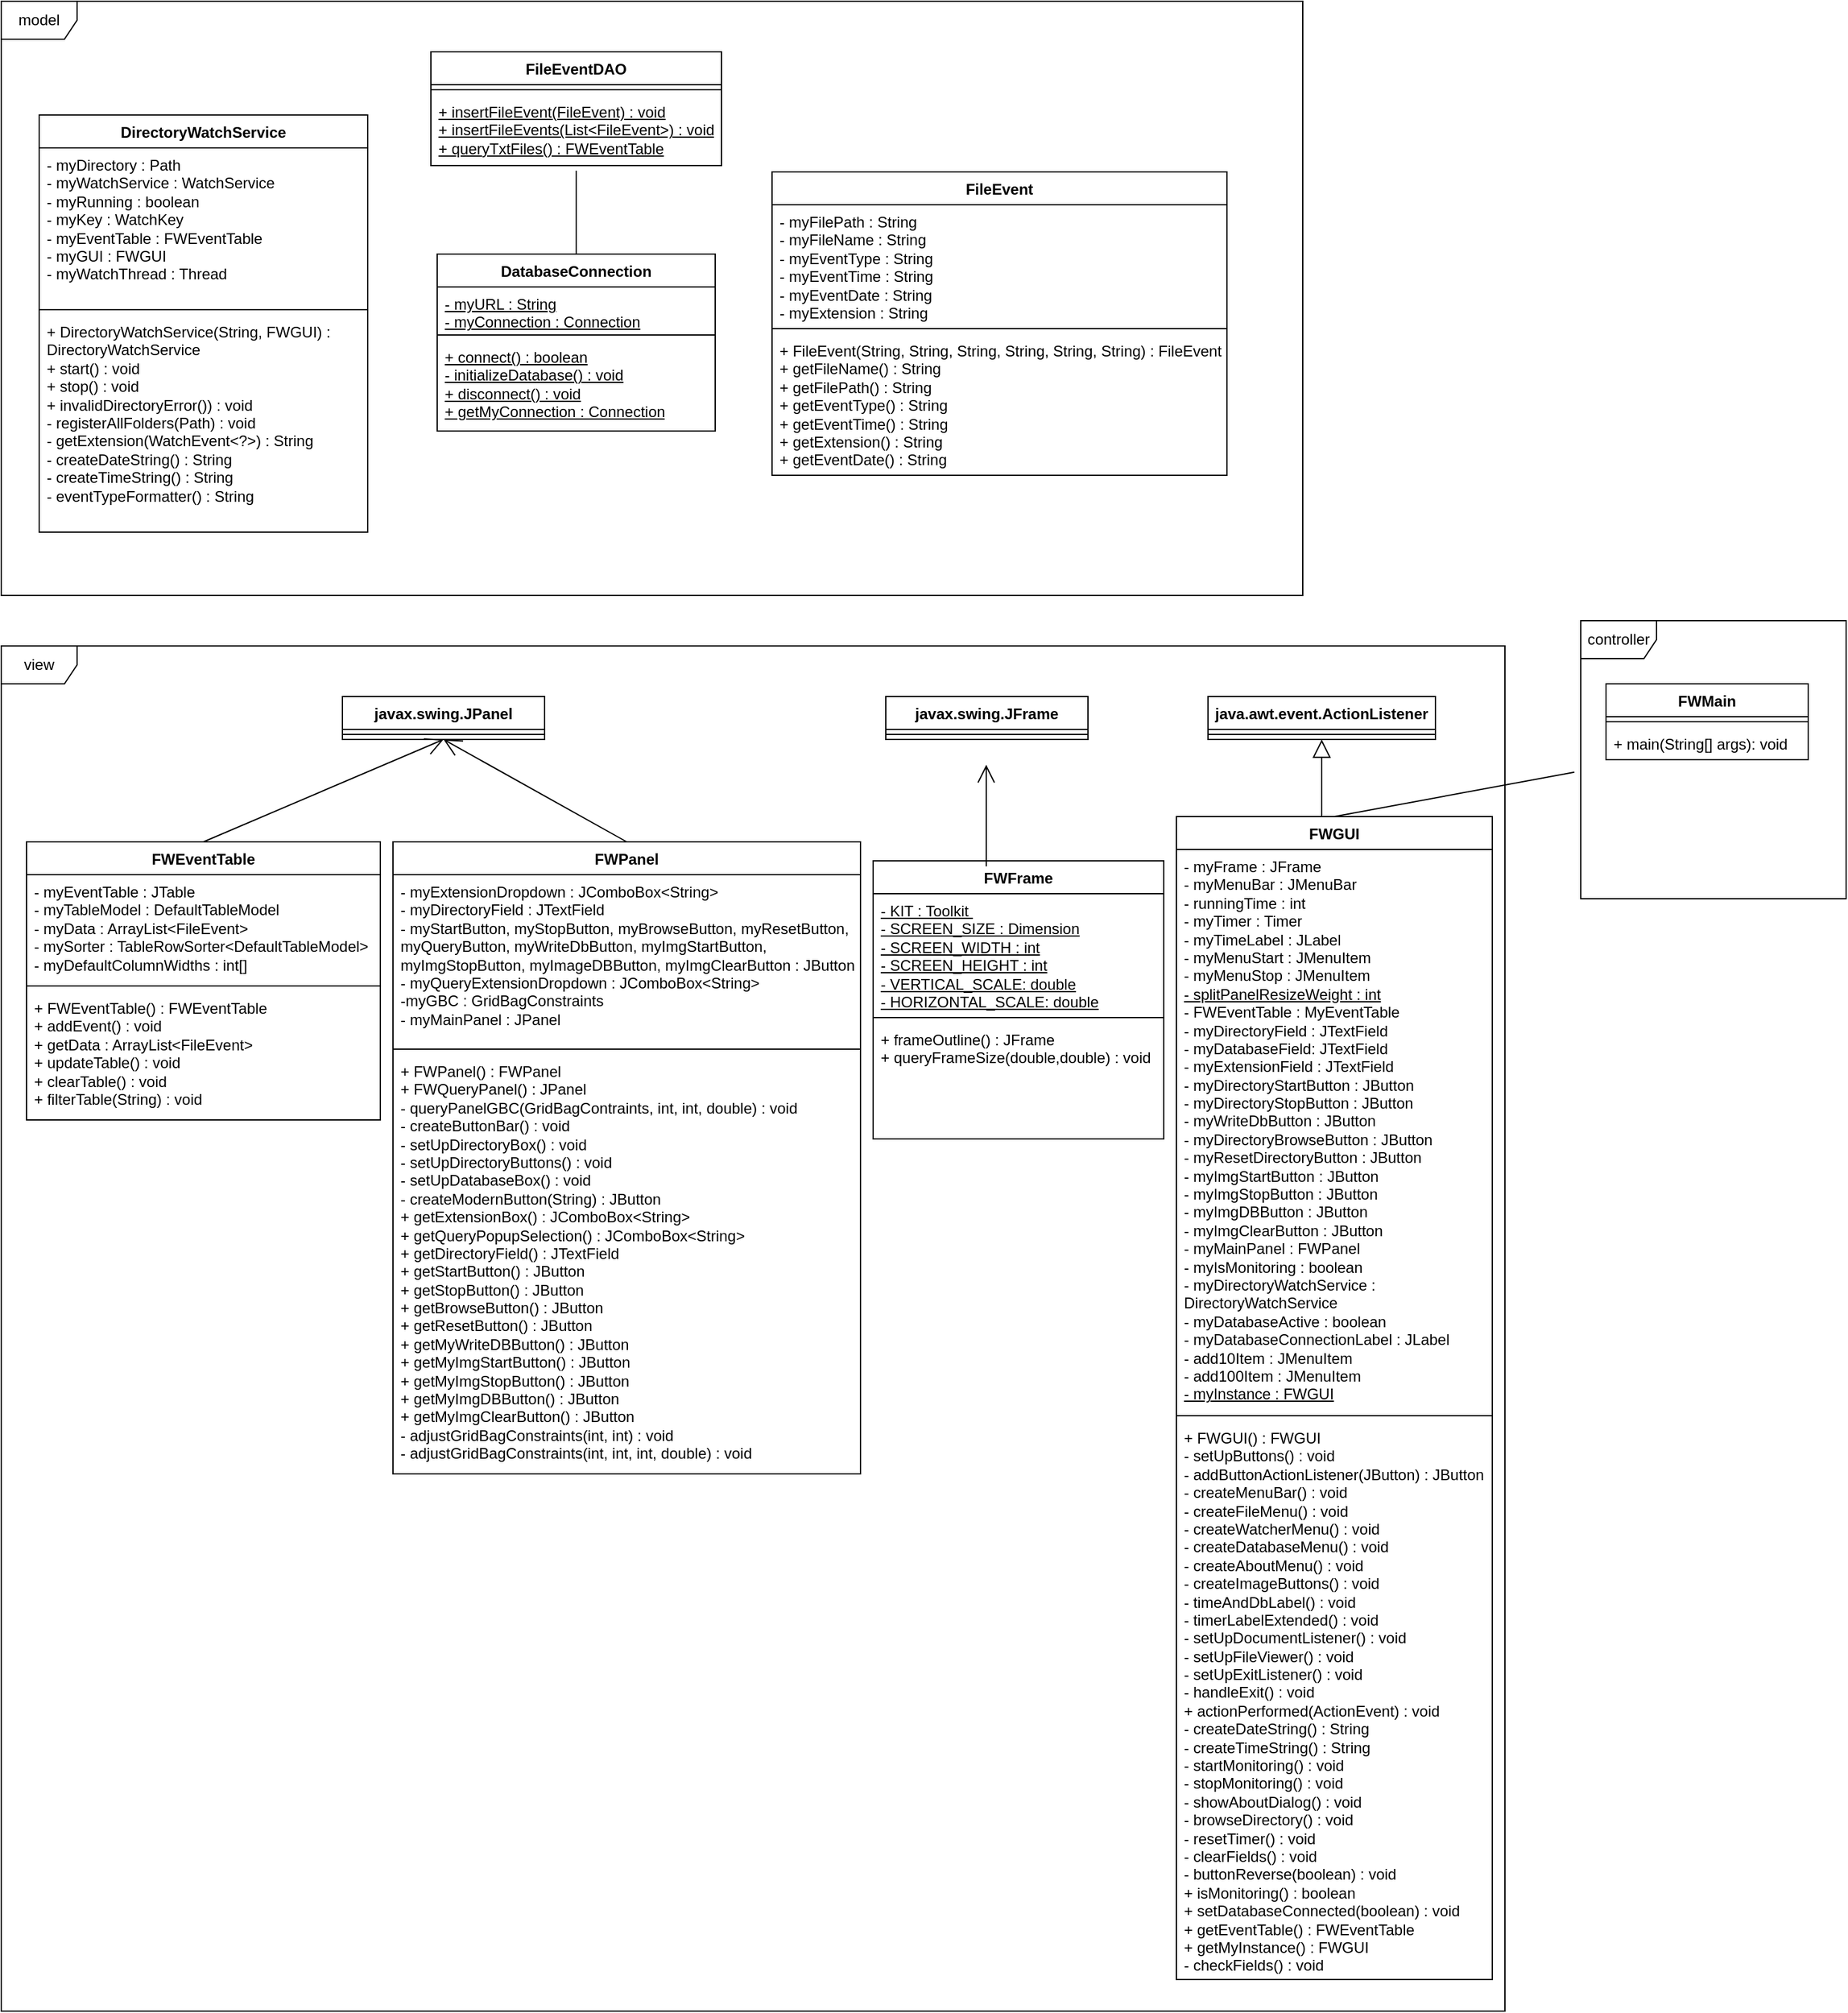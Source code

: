 <mxfile version="26.1.0">
  <diagram name="Page-1" id="7AiujLia3BrwarBfl7hj">
    <mxGraphModel dx="2760" dy="2163" grid="1" gridSize="10" guides="1" tooltips="1" connect="1" arrows="1" fold="1" page="1" pageScale="1" pageWidth="850" pageHeight="1100" math="0" shadow="0">
      <root>
        <mxCell id="0" />
        <mxCell id="1" parent="0" />
        <mxCell id="kjhKShKTyzqzqqCBpNzS-1" value="FWMain" style="swimlane;fontStyle=1;align=center;verticalAlign=top;childLayout=stackLayout;horizontal=1;startSize=26;horizontalStack=0;resizeParent=1;resizeParentMax=0;resizeLast=0;collapsible=1;marginBottom=0;whiteSpace=wrap;html=1;" parent="1" vertex="1">
          <mxGeometry x="790" y="20" width="160" height="60" as="geometry" />
        </mxCell>
        <mxCell id="kjhKShKTyzqzqqCBpNzS-3" value="" style="line;strokeWidth=1;fillColor=none;align=left;verticalAlign=middle;spacingTop=-1;spacingLeft=3;spacingRight=3;rotatable=0;labelPosition=right;points=[];portConstraint=eastwest;strokeColor=inherit;" parent="kjhKShKTyzqzqqCBpNzS-1" vertex="1">
          <mxGeometry y="26" width="160" height="8" as="geometry" />
        </mxCell>
        <mxCell id="kjhKShKTyzqzqqCBpNzS-4" value="+ main(String[] args): void" style="text;strokeColor=none;fillColor=none;align=left;verticalAlign=top;spacingLeft=4;spacingRight=4;overflow=hidden;rotatable=0;points=[[0,0.5],[1,0.5]];portConstraint=eastwest;whiteSpace=wrap;html=1;" parent="kjhKShKTyzqzqqCBpNzS-1" vertex="1">
          <mxGeometry y="34" width="160" height="26" as="geometry" />
        </mxCell>
        <mxCell id="kjhKShKTyzqzqqCBpNzS-13" value="java.awt.event.ActionListener" style="swimlane;fontStyle=1;align=center;verticalAlign=top;childLayout=stackLayout;horizontal=1;startSize=26;horizontalStack=0;resizeParent=1;resizeParentMax=0;resizeLast=0;collapsible=1;marginBottom=0;whiteSpace=wrap;html=1;" parent="1" vertex="1">
          <mxGeometry x="475" y="30" width="180" height="34" as="geometry" />
        </mxCell>
        <mxCell id="kjhKShKTyzqzqqCBpNzS-15" value="" style="line;strokeWidth=1;fillColor=none;align=left;verticalAlign=middle;spacingTop=-1;spacingLeft=3;spacingRight=3;rotatable=0;labelPosition=right;points=[];portConstraint=eastwest;strokeColor=inherit;" parent="kjhKShKTyzqzqqCBpNzS-13" vertex="1">
          <mxGeometry y="26" width="180" height="8" as="geometry" />
        </mxCell>
        <mxCell id="kjhKShKTyzqzqqCBpNzS-17" value="FWFrame" style="swimlane;fontStyle=1;align=center;verticalAlign=top;childLayout=stackLayout;horizontal=1;startSize=26;horizontalStack=0;resizeParent=1;resizeParentMax=0;resizeLast=0;collapsible=1;marginBottom=0;whiteSpace=wrap;html=1;" parent="1" vertex="1">
          <mxGeometry x="210" y="160" width="230" height="220" as="geometry" />
        </mxCell>
        <mxCell id="kjhKShKTyzqzqqCBpNzS-18" value="&lt;u&gt;- KIT : Toolkit&amp;nbsp;&lt;/u&gt;&lt;div&gt;&lt;u&gt;- SCREEN_SIZE : Dimension&lt;/u&gt;&lt;/div&gt;&lt;div&gt;&lt;u&gt;- SCREEN_WIDTH : int&lt;/u&gt;&lt;/div&gt;&lt;div&gt;&lt;u&gt;- SCREEN_HEIGHT : int&lt;/u&gt;&lt;/div&gt;&lt;div&gt;&lt;u&gt;- VERTICAL_SCALE: double&lt;/u&gt;&lt;/div&gt;&lt;div&gt;&lt;u&gt;- HORIZONTAL_SCALE: double&lt;/u&gt;&lt;/div&gt;" style="text;strokeColor=none;fillColor=none;align=left;verticalAlign=top;spacingLeft=4;spacingRight=4;overflow=hidden;rotatable=0;points=[[0,0.5],[1,0.5]];portConstraint=eastwest;whiteSpace=wrap;html=1;" parent="kjhKShKTyzqzqqCBpNzS-17" vertex="1">
          <mxGeometry y="26" width="230" height="94" as="geometry" />
        </mxCell>
        <mxCell id="kjhKShKTyzqzqqCBpNzS-19" value="" style="line;strokeWidth=1;fillColor=none;align=left;verticalAlign=middle;spacingTop=-1;spacingLeft=3;spacingRight=3;rotatable=0;labelPosition=right;points=[];portConstraint=eastwest;strokeColor=inherit;" parent="kjhKShKTyzqzqqCBpNzS-17" vertex="1">
          <mxGeometry y="120" width="230" height="8" as="geometry" />
        </mxCell>
        <mxCell id="kjhKShKTyzqzqqCBpNzS-20" value="+ frameOutline() : JFrame&lt;div&gt;+ queryFrameSize(double,double) : void&lt;/div&gt;" style="text;strokeColor=none;fillColor=none;align=left;verticalAlign=top;spacingLeft=4;spacingRight=4;overflow=hidden;rotatable=0;points=[[0,0.5],[1,0.5]];portConstraint=eastwest;whiteSpace=wrap;html=1;" parent="kjhKShKTyzqzqqCBpNzS-17" vertex="1">
          <mxGeometry y="128" width="230" height="92" as="geometry" />
        </mxCell>
        <mxCell id="kjhKShKTyzqzqqCBpNzS-25" value="FWGUI" style="swimlane;fontStyle=1;align=center;verticalAlign=top;childLayout=stackLayout;horizontal=1;startSize=26;horizontalStack=0;resizeParent=1;resizeParentMax=0;resizeLast=0;collapsible=1;marginBottom=0;whiteSpace=wrap;html=1;" parent="1" vertex="1">
          <mxGeometry x="450" y="125" width="250" height="920" as="geometry" />
        </mxCell>
        <mxCell id="kjhKShKTyzqzqqCBpNzS-26" value="- myFrame : JFrame&lt;div&gt;- myMenuBar : JMenuBar&lt;/div&gt;&lt;div&gt;- runningTime : int&lt;/div&gt;&lt;div&gt;- myTimer : Timer&lt;/div&gt;&lt;div&gt;- myTimeLabel : JLabel&lt;/div&gt;&lt;div&gt;- myMenuStart : JMenuItem&lt;/div&gt;&lt;div&gt;- myMenuStop : JMenuItem&lt;/div&gt;&lt;div&gt;&lt;u&gt;- splitPanelResizeWeight : int&lt;/u&gt;&lt;/div&gt;&lt;div&gt;- FWEventTable : MyEventTable&lt;/div&gt;&lt;div&gt;-&amp;nbsp;myDirectoryField : JTextField&lt;/div&gt;&lt;div&gt;-&amp;nbsp;myDatabaseField: JTextField&lt;/div&gt;&lt;div&gt;- myExtensionField : JTextField&lt;/div&gt;&lt;div&gt;- myDirectoryStartButton : JButton&lt;/div&gt;&lt;div&gt;-&amp;nbsp;&lt;span style=&quot;background-color: transparent; color: light-dark(rgb(0, 0, 0), rgb(255, 255, 255));&quot;&gt;myDirectoryStopButton : JButton&lt;/span&gt;&lt;/div&gt;&lt;div&gt;&lt;div&gt;- myWriteDbButton : JButton&lt;/div&gt;&lt;/div&gt;&lt;div&gt;-&amp;nbsp;myDirectoryBrowseButton : JButton&lt;/div&gt;&lt;div&gt;-&amp;nbsp;myResetDirectoryButton : JButton&lt;/div&gt;&lt;div&gt;&lt;div&gt;- myImgStartButton : JButton&lt;/div&gt;&lt;div&gt;- myImgStopButton : JButton&lt;/div&gt;&lt;div&gt;- myImgDBButton : JButton&lt;/div&gt;&lt;div&gt;- myImgClearButton : JButton&lt;/div&gt;&lt;div&gt;- myMainPanel : FWPanel&lt;/div&gt;&lt;div&gt;- myIsMonitoring : boolean&lt;/div&gt;&lt;div&gt;- myDirectoryWatchService : DirectoryWatchService&lt;/div&gt;&lt;div&gt;- myDatabaseActive : boolean&lt;/div&gt;&lt;div&gt;- myDatabaseConnectionLabel : JLabel&lt;/div&gt;&lt;div&gt;- add10Item : JMenuItem&lt;/div&gt;&lt;div&gt;- add100Item : JMenuItem&lt;/div&gt;&lt;div&gt;&lt;u&gt;- myInstance : FWGUI&lt;/u&gt;&lt;/div&gt;&lt;/div&gt;&lt;div&gt;&lt;br&gt;&lt;/div&gt;&lt;div&gt;&lt;span style=&quot;background-color: transparent; color: light-dark(rgb(0, 0, 0), rgb(255, 255, 255));&quot;&gt;&lt;br&gt;&lt;/span&gt;&lt;/div&gt;" style="text;strokeColor=none;fillColor=none;align=left;verticalAlign=top;spacingLeft=4;spacingRight=4;overflow=hidden;rotatable=0;points=[[0,0.5],[1,0.5]];portConstraint=eastwest;whiteSpace=wrap;html=1;" parent="kjhKShKTyzqzqqCBpNzS-25" vertex="1">
          <mxGeometry y="26" width="250" height="444" as="geometry" />
        </mxCell>
        <mxCell id="kjhKShKTyzqzqqCBpNzS-27" value="" style="line;strokeWidth=1;fillColor=none;align=left;verticalAlign=middle;spacingTop=-1;spacingLeft=3;spacingRight=3;rotatable=0;labelPosition=right;points=[];portConstraint=eastwest;strokeColor=inherit;" parent="kjhKShKTyzqzqqCBpNzS-25" vertex="1">
          <mxGeometry y="470" width="250" height="8" as="geometry" />
        </mxCell>
        <mxCell id="kjhKShKTyzqzqqCBpNzS-28" value="+ FWGUI() : FWGUI&lt;div&gt;- setUpButtons() : void&lt;/div&gt;&lt;div&gt;- addButtonActionListener(JButton) : JButton&lt;div&gt;- createMenuBar() : void&lt;/div&gt;&lt;div&gt;- createFileMenu() : void&lt;/div&gt;&lt;div&gt;&lt;span style=&quot;background-color: transparent; color: light-dark(rgb(0, 0, 0), rgb(255, 255, 255));&quot;&gt;- createWatcherMenu() : void&lt;/span&gt;&lt;/div&gt;&lt;div&gt;&lt;div&gt;- createDatabaseMenu() : void&lt;/div&gt;&lt;/div&gt;&lt;div&gt;&lt;div&gt;- createAboutMenu() : void&lt;/div&gt;&lt;/div&gt;&lt;div&gt;&lt;div&gt;- createImageButtons() : void&lt;/div&gt;&lt;/div&gt;&lt;div&gt;&lt;div&gt;- timeAndDbLabel() : void&lt;/div&gt;&lt;/div&gt;&lt;div&gt;&lt;span style=&quot;background-color: transparent; color: light-dark(rgb(0, 0, 0), rgb(255, 255, 255));&quot;&gt;- timerLabelExtended() : void&lt;/span&gt;&lt;/div&gt;&lt;div&gt;&lt;div&gt;- setUpDocumentListener() : void&lt;/div&gt;&lt;/div&gt;&lt;div&gt;- setUpFileViewer() : void&lt;/div&gt;&lt;div&gt;&lt;div&gt;- setUpExitListener() : void&lt;/div&gt;&lt;/div&gt;&lt;div&gt;- handleExit() : void&lt;/div&gt;&lt;div&gt;+ actionPerformed(ActionEvent) : void&lt;/div&gt;&lt;div&gt;- createDateString() : String&lt;/div&gt;&lt;div&gt;- createTimeString() : String&lt;/div&gt;&lt;div&gt;- startMonitoring() : void&lt;/div&gt;&lt;div&gt;- stopMonitoring() : void&lt;/div&gt;&lt;div&gt;- showAboutDialog() : void&lt;/div&gt;&lt;div&gt;- browseDirectory() : void&lt;/div&gt;&lt;div&gt;- resetTimer() : void&lt;/div&gt;&lt;div&gt;- clearFields() : void&lt;/div&gt;&lt;div&gt;- buttonReverse(boolean) : void&lt;/div&gt;&lt;div&gt;+ isMonitoring() : boolean&lt;/div&gt;&lt;div&gt;+ setDatabaseConnected(boolean) : void&lt;/div&gt;&lt;div&gt;+ getEventTable() : FWEventTable&lt;/div&gt;&lt;div&gt;+ getMyInstance() : FWGUI&lt;/div&gt;&lt;div&gt;- checkFields() : void&lt;/div&gt;&lt;div&gt;&lt;br&gt;&lt;/div&gt;&lt;/div&gt;" style="text;strokeColor=none;fillColor=none;align=left;verticalAlign=top;spacingLeft=4;spacingRight=4;overflow=hidden;rotatable=0;points=[[0,0.5],[1,0.5]];portConstraint=eastwest;whiteSpace=wrap;html=1;" parent="kjhKShKTyzqzqqCBpNzS-25" vertex="1">
          <mxGeometry y="478" width="250" height="442" as="geometry" />
        </mxCell>
        <mxCell id="kjhKShKTyzqzqqCBpNzS-29" value="javax.swing.JFrame" style="swimlane;fontStyle=1;align=center;verticalAlign=top;childLayout=stackLayout;horizontal=1;startSize=26;horizontalStack=0;resizeParent=1;resizeParentMax=0;resizeLast=0;collapsible=1;marginBottom=0;whiteSpace=wrap;html=1;" parent="1" vertex="1">
          <mxGeometry x="220" y="30" width="160" height="34" as="geometry" />
        </mxCell>
        <mxCell id="kjhKShKTyzqzqqCBpNzS-31" value="" style="line;strokeWidth=1;fillColor=none;align=left;verticalAlign=middle;spacingTop=-1;spacingLeft=3;spacingRight=3;rotatable=0;labelPosition=right;points=[];portConstraint=eastwest;strokeColor=inherit;" parent="kjhKShKTyzqzqqCBpNzS-29" vertex="1">
          <mxGeometry y="26" width="160" height="8" as="geometry" />
        </mxCell>
        <mxCell id="kjhKShKTyzqzqqCBpNzS-34" value="" style="endArrow=open;endFill=1;endSize=12;html=1;rounded=0;exitX=0.5;exitY=0;exitDx=0;exitDy=0;entryX=0.5;entryY=1.064;entryDx=0;entryDy=0;entryPerimeter=0;" parent="1" edge="1">
          <mxGeometry width="160" relative="1" as="geometry">
            <mxPoint x="299.5" y="164.34" as="sourcePoint" />
            <mxPoint x="299.5" y="84.004" as="targetPoint" />
          </mxGeometry>
        </mxCell>
        <mxCell id="kjhKShKTyzqzqqCBpNzS-40" value="" style="endArrow=open;endFill=1;endSize=12;html=1;rounded=0;exitX=0.5;exitY=0;exitDx=0;exitDy=0;entryX=0.5;entryY=1;entryDx=0;entryDy=0;" parent="1" source="kjhKShKTyzqzqqCBpNzS-70" target="kjhKShKTyzqzqqCBpNzS-67" edge="1">
          <mxGeometry width="160" relative="1" as="geometry">
            <mxPoint x="100" y="166" as="sourcePoint" />
            <mxPoint x="100" y="80.0" as="targetPoint" />
          </mxGeometry>
        </mxCell>
        <mxCell id="kjhKShKTyzqzqqCBpNzS-41" value="FileEvent" style="swimlane;fontStyle=1;align=center;verticalAlign=top;childLayout=stackLayout;horizontal=1;startSize=26;horizontalStack=0;resizeParent=1;resizeParentMax=0;resizeLast=0;collapsible=1;marginBottom=0;whiteSpace=wrap;html=1;" parent="1" vertex="1">
          <mxGeometry x="130" y="-385" width="360" height="240" as="geometry" />
        </mxCell>
        <mxCell id="kjhKShKTyzqzqqCBpNzS-42" value="- myFilePath : String&lt;div&gt;- myFileName : String&lt;br&gt;&lt;div&gt;- myEventType : String&lt;/div&gt;&lt;div&gt;- myEventTime : String&lt;/div&gt;&lt;div&gt;- myEventDate : String&lt;/div&gt;&lt;div&gt;- myExtension : String&lt;/div&gt;&lt;/div&gt;" style="text;strokeColor=none;fillColor=none;align=left;verticalAlign=top;spacingLeft=4;spacingRight=4;overflow=hidden;rotatable=0;points=[[0,0.5],[1,0.5]];portConstraint=eastwest;whiteSpace=wrap;html=1;" parent="kjhKShKTyzqzqqCBpNzS-41" vertex="1">
          <mxGeometry y="26" width="360" height="94" as="geometry" />
        </mxCell>
        <mxCell id="kjhKShKTyzqzqqCBpNzS-43" value="" style="line;strokeWidth=1;fillColor=none;align=left;verticalAlign=middle;spacingTop=-1;spacingLeft=3;spacingRight=3;rotatable=0;labelPosition=right;points=[];portConstraint=eastwest;strokeColor=inherit;" parent="kjhKShKTyzqzqqCBpNzS-41" vertex="1">
          <mxGeometry y="120" width="360" height="8" as="geometry" />
        </mxCell>
        <mxCell id="kjhKShKTyzqzqqCBpNzS-44" value="+ FileEvent(String, String, String, String, String, String) : FileEvent&lt;div&gt;+ getFileName() : String&lt;/div&gt;&lt;div&gt;+ getFilePath() : String&lt;/div&gt;&lt;div&gt;+ getEventType() : String&lt;/div&gt;&lt;div&gt;+ getEventTime() : String&lt;/div&gt;&lt;div&gt;+ getExtension() : String&lt;/div&gt;&lt;div&gt;+ getEventDate() : String&lt;/div&gt;" style="text;strokeColor=none;fillColor=none;align=left;verticalAlign=top;spacingLeft=4;spacingRight=4;overflow=hidden;rotatable=0;points=[[0,0.5],[1,0.5]];portConstraint=eastwest;whiteSpace=wrap;html=1;" parent="kjhKShKTyzqzqqCBpNzS-41" vertex="1">
          <mxGeometry y="128" width="360" height="112" as="geometry" />
        </mxCell>
        <mxCell id="kjhKShKTyzqzqqCBpNzS-58" value="view" style="shape=umlFrame;whiteSpace=wrap;html=1;pointerEvents=0;" parent="1" vertex="1">
          <mxGeometry x="-480" y="-10" width="1190" height="1080" as="geometry" />
        </mxCell>
        <mxCell id="kjhKShKTyzqzqqCBpNzS-59" value="controller" style="shape=umlFrame;whiteSpace=wrap;html=1;pointerEvents=0;" parent="1" vertex="1">
          <mxGeometry x="770" y="-30" width="210" height="220" as="geometry" />
        </mxCell>
        <mxCell id="kjhKShKTyzqzqqCBpNzS-61" value="model" style="shape=umlFrame;whiteSpace=wrap;html=1;pointerEvents=0;" parent="1" vertex="1">
          <mxGeometry x="-480" y="-520" width="1030" height="470" as="geometry" />
        </mxCell>
        <mxCell id="kjhKShKTyzqzqqCBpNzS-62" value="FWEventTable" style="swimlane;fontStyle=1;align=center;verticalAlign=top;childLayout=stackLayout;horizontal=1;startSize=26;horizontalStack=0;resizeParent=1;resizeParentMax=0;resizeLast=0;collapsible=1;marginBottom=0;whiteSpace=wrap;html=1;" parent="1" vertex="1">
          <mxGeometry x="-460" y="145" width="280" height="220" as="geometry" />
        </mxCell>
        <mxCell id="kjhKShKTyzqzqqCBpNzS-63" value="- myEventTable : JTable&lt;div&gt;- myTableModel : DefaultTableModel&lt;/div&gt;&lt;div&gt;- myData : ArrayList&amp;lt;FileEvent&amp;gt;&amp;nbsp;&lt;/div&gt;&lt;div&gt;- mySorter : TableRowSorter&amp;lt;DefaultTableModel&amp;gt;&lt;/div&gt;&lt;div&gt;- myDefaultColumnWidths : int[]&lt;/div&gt;" style="text;strokeColor=none;fillColor=none;align=left;verticalAlign=top;spacingLeft=4;spacingRight=4;overflow=hidden;rotatable=0;points=[[0,0.5],[1,0.5]];portConstraint=eastwest;whiteSpace=wrap;html=1;" parent="kjhKShKTyzqzqqCBpNzS-62" vertex="1">
          <mxGeometry y="26" width="280" height="84" as="geometry" />
        </mxCell>
        <mxCell id="kjhKShKTyzqzqqCBpNzS-64" value="" style="line;strokeWidth=1;fillColor=none;align=left;verticalAlign=middle;spacingTop=-1;spacingLeft=3;spacingRight=3;rotatable=0;labelPosition=right;points=[];portConstraint=eastwest;strokeColor=inherit;" parent="kjhKShKTyzqzqqCBpNzS-62" vertex="1">
          <mxGeometry y="110" width="280" height="8" as="geometry" />
        </mxCell>
        <mxCell id="kjhKShKTyzqzqqCBpNzS-65" value="+ FWEventTable() : FWEventTable&lt;div&gt;+ addEvent() : void&lt;/div&gt;&lt;div&gt;+ getData : ArrayList&amp;lt;FileEvent&amp;gt;&lt;/div&gt;&lt;div&gt;+ updateTable() : void&lt;/div&gt;&lt;div&gt;+ clearTable() : void&lt;/div&gt;&lt;div&gt;+ filterTable(String) : void&lt;/div&gt;" style="text;strokeColor=none;fillColor=none;align=left;verticalAlign=top;spacingLeft=4;spacingRight=4;overflow=hidden;rotatable=0;points=[[0,0.5],[1,0.5]];portConstraint=eastwest;whiteSpace=wrap;html=1;" parent="kjhKShKTyzqzqqCBpNzS-62" vertex="1">
          <mxGeometry y="118" width="280" height="102" as="geometry" />
        </mxCell>
        <mxCell id="kjhKShKTyzqzqqCBpNzS-67" value="javax.swing.JPanel" style="swimlane;fontStyle=1;align=center;verticalAlign=top;childLayout=stackLayout;horizontal=1;startSize=26;horizontalStack=0;resizeParent=1;resizeParentMax=0;resizeLast=0;collapsible=1;marginBottom=0;whiteSpace=wrap;html=1;" parent="1" vertex="1">
          <mxGeometry x="-210" y="30" width="160" height="34" as="geometry" />
        </mxCell>
        <mxCell id="kjhKShKTyzqzqqCBpNzS-68" value="" style="line;strokeWidth=1;fillColor=none;align=left;verticalAlign=middle;spacingTop=-1;spacingLeft=3;spacingRight=3;rotatable=0;labelPosition=right;points=[];portConstraint=eastwest;strokeColor=inherit;" parent="kjhKShKTyzqzqqCBpNzS-67" vertex="1">
          <mxGeometry y="26" width="160" height="8" as="geometry" />
        </mxCell>
        <mxCell id="kjhKShKTyzqzqqCBpNzS-69" value="" style="endArrow=open;endFill=1;endSize=12;html=1;rounded=0;exitX=0.5;exitY=0;exitDx=0;exitDy=0;entryX=0.5;entryY=1;entryDx=0;entryDy=0;" parent="1" source="kjhKShKTyzqzqqCBpNzS-62" target="kjhKShKTyzqzqqCBpNzS-67" edge="1">
          <mxGeometry width="160" relative="1" as="geometry">
            <mxPoint x="-110.34" y="152.34" as="sourcePoint" />
            <mxPoint x="-110.34" y="72.004" as="targetPoint" />
          </mxGeometry>
        </mxCell>
        <mxCell id="kjhKShKTyzqzqqCBpNzS-70" value="FWPanel" style="swimlane;fontStyle=1;align=center;verticalAlign=top;childLayout=stackLayout;horizontal=1;startSize=26;horizontalStack=0;resizeParent=1;resizeParentMax=0;resizeLast=0;collapsible=1;marginBottom=0;whiteSpace=wrap;html=1;" parent="1" vertex="1">
          <mxGeometry x="-170" y="145" width="370" height="500" as="geometry" />
        </mxCell>
        <mxCell id="kjhKShKTyzqzqqCBpNzS-71" value="- myExtensionDropdown : JComboBox&amp;lt;String&amp;gt;&lt;div&gt;-&amp;nbsp;&lt;span style=&quot;background-color: transparent; color: light-dark(rgb(0, 0, 0), rgb(255, 255, 255));&quot;&gt;myDirectoryField :&amp;nbsp;&lt;/span&gt;&lt;span style=&quot;background-color: transparent; color: light-dark(rgb(0, 0, 0), rgb(255, 255, 255));&quot;&gt;JTextField&lt;/span&gt;&lt;/div&gt;&lt;div&gt;- myStartButton, myStopButton, myBrowseButton, myResetButton, myQueryButton, myWriteDbButton, myImgStartButton, myImgStopButton, myImageDBButton, myImgClearButton : JButton&lt;/div&gt;&lt;div&gt;-&amp;nbsp;&lt;span style=&quot;background-color: transparent; color: light-dark(rgb(0, 0, 0), rgb(255, 255, 255));&quot;&gt;myQueryExtensionDropdown :&amp;nbsp;&lt;/span&gt;&lt;span style=&quot;background-color: transparent; color: light-dark(rgb(0, 0, 0), rgb(255, 255, 255));&quot;&gt;JComboBox&amp;lt;String&amp;gt;&lt;/span&gt;&lt;/div&gt;&lt;div&gt;-myGBC : GridBagConstraints&lt;/div&gt;&lt;div&gt;- myMainPanel : JPanel&lt;/div&gt;&lt;div&gt;&lt;br&gt;&lt;/div&gt;" style="text;strokeColor=none;fillColor=none;align=left;verticalAlign=top;spacingLeft=4;spacingRight=4;overflow=hidden;rotatable=0;points=[[0,0.5],[1,0.5]];portConstraint=eastwest;whiteSpace=wrap;html=1;" parent="kjhKShKTyzqzqqCBpNzS-70" vertex="1">
          <mxGeometry y="26" width="370" height="134" as="geometry" />
        </mxCell>
        <mxCell id="kjhKShKTyzqzqqCBpNzS-72" value="" style="line;strokeWidth=1;fillColor=none;align=left;verticalAlign=middle;spacingTop=-1;spacingLeft=3;spacingRight=3;rotatable=0;labelPosition=right;points=[];portConstraint=eastwest;strokeColor=inherit;" parent="kjhKShKTyzqzqqCBpNzS-70" vertex="1">
          <mxGeometry y="160" width="370" height="8" as="geometry" />
        </mxCell>
        <mxCell id="kjhKShKTyzqzqqCBpNzS-73" value="+ FWPanel() : FWPanel&lt;div&gt;+ FWQueryPanel() : JPanel&lt;/div&gt;&lt;div&gt;- queryPanelGBC(GridBagContraints, int, int, double) : void&lt;/div&gt;&lt;div&gt;- createButtonBar() : void&lt;/div&gt;&lt;div&gt;- setUpDirectoryBox() : void&lt;/div&gt;&lt;div&gt;- setUpDirectoryButtons() : void&lt;/div&gt;&lt;div&gt;- setUpDatabaseBox() : void&lt;/div&gt;&lt;div&gt;&lt;div&gt;- createModernButton(String) : JButton&lt;/div&gt;&lt;/div&gt;&lt;div&gt;+ getExtensionBox() : JComboBox&amp;lt;String&amp;gt;&lt;/div&gt;&lt;div&gt;+ getQueryPopupSelection() : JComboBox&amp;lt;String&amp;gt;&lt;/div&gt;&lt;div&gt;+ getDirectoryField() : JTextField&lt;/div&gt;&lt;div&gt;+ getStartButton() : JButton&lt;/div&gt;&lt;div&gt;+ getStopButton() : JButton&lt;/div&gt;&lt;div&gt;+ getBrowseButton() : JButton&lt;/div&gt;&lt;div&gt;+ getResetButton() : JButton&lt;/div&gt;&lt;div&gt;+ getMyWriteDBButton() : JButton&lt;/div&gt;&lt;div&gt;+ getMyImgStartButton() : JButton&lt;/div&gt;&lt;div&gt;+ getMyImgStopButton() : JButton&lt;/div&gt;&lt;div&gt;+ getMyImgDBButton() : JButton&lt;/div&gt;&lt;div&gt;+ getMyImgClearButton() : JButton&lt;/div&gt;&lt;div&gt;- adjustGridBagConstraints(int, int) : void&lt;/div&gt;&lt;div&gt;- adjustGridBagConstraints(int, int, int, double) : void&lt;/div&gt;" style="text;strokeColor=none;fillColor=none;align=left;verticalAlign=top;spacingLeft=4;spacingRight=4;overflow=hidden;rotatable=0;points=[[0,0.5],[1,0.5]];portConstraint=eastwest;whiteSpace=wrap;html=1;" parent="kjhKShKTyzqzqqCBpNzS-70" vertex="1">
          <mxGeometry y="168" width="370" height="332" as="geometry" />
        </mxCell>
        <mxCell id="kjhKShKTyzqzqqCBpNzS-79" value="FileEventDAO" style="swimlane;fontStyle=1;align=center;verticalAlign=top;childLayout=stackLayout;horizontal=1;startSize=26;horizontalStack=0;resizeParent=1;resizeParentMax=0;resizeLast=0;collapsible=1;marginBottom=0;whiteSpace=wrap;html=1;" parent="1" vertex="1">
          <mxGeometry x="-140" y="-480" width="230" height="90" as="geometry" />
        </mxCell>
        <mxCell id="kjhKShKTyzqzqqCBpNzS-81" value="" style="line;strokeWidth=1;fillColor=none;align=left;verticalAlign=middle;spacingTop=-1;spacingLeft=3;spacingRight=3;rotatable=0;labelPosition=right;points=[];portConstraint=eastwest;strokeColor=inherit;" parent="kjhKShKTyzqzqqCBpNzS-79" vertex="1">
          <mxGeometry y="26" width="230" height="8" as="geometry" />
        </mxCell>
        <mxCell id="kjhKShKTyzqzqqCBpNzS-82" value="&lt;u&gt;+ insertFileEvent(FileEvent) : void&lt;/u&gt;&lt;div&gt;&lt;u&gt;+ insertFileEvents(List&amp;lt;FileEvent&amp;gt;) : void&lt;/u&gt;&lt;/div&gt;&lt;div&gt;&lt;u&gt;+ queryTxtFiles() : FWEventTable&lt;/u&gt;&lt;/div&gt;" style="text;strokeColor=none;fillColor=none;align=left;verticalAlign=top;spacingLeft=4;spacingRight=4;overflow=hidden;rotatable=0;points=[[0,0.5],[1,0.5]];portConstraint=eastwest;whiteSpace=wrap;html=1;" parent="kjhKShKTyzqzqqCBpNzS-79" vertex="1">
          <mxGeometry y="34" width="230" height="56" as="geometry" />
        </mxCell>
        <mxCell id="kjhKShKTyzqzqqCBpNzS-83" value="DirectoryWatchService" style="swimlane;fontStyle=1;align=center;verticalAlign=top;childLayout=stackLayout;horizontal=1;startSize=26;horizontalStack=0;resizeParent=1;resizeParentMax=0;resizeLast=0;collapsible=1;marginBottom=0;whiteSpace=wrap;html=1;" parent="1" vertex="1">
          <mxGeometry x="-450" y="-430" width="260" height="330" as="geometry" />
        </mxCell>
        <mxCell id="kjhKShKTyzqzqqCBpNzS-84" value="- myDirectory : Path&lt;div&gt;- myWatchService : WatchService&lt;/div&gt;&lt;div&gt;- myRunning : boolean&lt;/div&gt;&lt;div&gt;- myKey : WatchKey&lt;/div&gt;&lt;div&gt;- myEventTable : FWEventTable&lt;/div&gt;&lt;div&gt;- myGUI : FWGUI&lt;/div&gt;&lt;div&gt;- myWatchThread : Thread&lt;/div&gt;" style="text;strokeColor=none;fillColor=none;align=left;verticalAlign=top;spacingLeft=4;spacingRight=4;overflow=hidden;rotatable=0;points=[[0,0.5],[1,0.5]];portConstraint=eastwest;whiteSpace=wrap;html=1;" parent="kjhKShKTyzqzqqCBpNzS-83" vertex="1">
          <mxGeometry y="26" width="260" height="124" as="geometry" />
        </mxCell>
        <mxCell id="kjhKShKTyzqzqqCBpNzS-85" value="" style="line;strokeWidth=1;fillColor=none;align=left;verticalAlign=middle;spacingTop=-1;spacingLeft=3;spacingRight=3;rotatable=0;labelPosition=right;points=[];portConstraint=eastwest;strokeColor=inherit;" parent="kjhKShKTyzqzqqCBpNzS-83" vertex="1">
          <mxGeometry y="150" width="260" height="8" as="geometry" />
        </mxCell>
        <mxCell id="kjhKShKTyzqzqqCBpNzS-86" value="+ DirectoryWatchService(String, FWGUI) : DirectoryWatchService&lt;div&gt;+ start() : void&lt;/div&gt;&lt;div&gt;+ stop() : void&lt;/div&gt;&lt;div&gt;+ invalidDirectoryError()) : void&lt;/div&gt;&lt;div&gt;- registerAllFolders(Path) : void&lt;/div&gt;&lt;div&gt;- getExtension(WatchEvent&amp;lt;?&amp;gt;) : String&lt;/div&gt;&lt;div&gt;- createDateString() : String&lt;/div&gt;&lt;div&gt;- createTimeString() : String&lt;/div&gt;&lt;div&gt;- eventTypeFormatter() : String&lt;/div&gt;&lt;div&gt;&lt;br&gt;&lt;/div&gt;" style="text;strokeColor=none;fillColor=none;align=left;verticalAlign=top;spacingLeft=4;spacingRight=4;overflow=hidden;rotatable=0;points=[[0,0.5],[1,0.5]];portConstraint=eastwest;whiteSpace=wrap;html=1;" parent="kjhKShKTyzqzqqCBpNzS-83" vertex="1">
          <mxGeometry y="158" width="260" height="172" as="geometry" />
        </mxCell>
        <mxCell id="kjhKShKTyzqzqqCBpNzS-87" value="" style="endArrow=block;endFill=0;endSize=12;html=1;rounded=0;entryX=0.5;entryY=1;entryDx=0;entryDy=0;" parent="1" target="kjhKShKTyzqzqqCBpNzS-13" edge="1">
          <mxGeometry width="160" relative="1" as="geometry">
            <mxPoint x="565" y="125" as="sourcePoint" />
            <mxPoint x="560" y="55" as="targetPoint" />
          </mxGeometry>
        </mxCell>
        <mxCell id="kjhKShKTyzqzqqCBpNzS-88" value="" style="endArrow=none;endFill=1;endSize=12;html=1;rounded=0;entryX=0.5;entryY=0;entryDx=0;entryDy=0;exitX=-0.024;exitY=0.545;exitDx=0;exitDy=0;exitPerimeter=0;strokeColor=default;startFill=0;" parent="1" target="kjhKShKTyzqzqqCBpNzS-25" edge="1" source="kjhKShKTyzqzqqCBpNzS-59">
          <mxGeometry width="160" relative="1" as="geometry">
            <mxPoint x="710" y="110" as="sourcePoint" />
            <mxPoint x="770" y="-30.336" as="targetPoint" />
          </mxGeometry>
        </mxCell>
        <mxCell id="ErGckKzOF6BhmeM4XZn6-1" value="DatabaseConnection" style="swimlane;fontStyle=1;align=center;verticalAlign=top;childLayout=stackLayout;horizontal=1;startSize=26;horizontalStack=0;resizeParent=1;resizeParentMax=0;resizeLast=0;collapsible=1;marginBottom=0;whiteSpace=wrap;html=1;" vertex="1" parent="1">
          <mxGeometry x="-135" y="-320" width="220" height="140" as="geometry" />
        </mxCell>
        <mxCell id="ErGckKzOF6BhmeM4XZn6-2" value="&lt;div&gt;&lt;u&gt;- myURL : String&lt;/u&gt;&lt;/div&gt;&lt;div&gt;&lt;u&gt;- myConnection : Connection&lt;/u&gt;&lt;/div&gt;" style="text;strokeColor=none;fillColor=none;align=left;verticalAlign=top;spacingLeft=4;spacingRight=4;overflow=hidden;rotatable=0;points=[[0,0.5],[1,0.5]];portConstraint=eastwest;whiteSpace=wrap;html=1;" vertex="1" parent="ErGckKzOF6BhmeM4XZn6-1">
          <mxGeometry y="26" width="220" height="34" as="geometry" />
        </mxCell>
        <mxCell id="ErGckKzOF6BhmeM4XZn6-3" value="" style="line;strokeWidth=1;fillColor=none;align=left;verticalAlign=middle;spacingTop=-1;spacingLeft=3;spacingRight=3;rotatable=0;labelPosition=right;points=[];portConstraint=eastwest;strokeColor=inherit;" vertex="1" parent="ErGckKzOF6BhmeM4XZn6-1">
          <mxGeometry y="60" width="220" height="8" as="geometry" />
        </mxCell>
        <mxCell id="ErGckKzOF6BhmeM4XZn6-4" value="&lt;u&gt;+ connect() : boolean&lt;/u&gt;&lt;div&gt;&lt;u&gt;- initializeDatabase() : void&lt;/u&gt;&lt;/div&gt;&lt;div&gt;&lt;u&gt;+ disconnect() : void&lt;/u&gt;&lt;/div&gt;&lt;div&gt;&lt;u&gt;+ getMyConnection : Connection&lt;/u&gt;&lt;/div&gt;" style="text;strokeColor=none;fillColor=none;align=left;verticalAlign=top;spacingLeft=4;spacingRight=4;overflow=hidden;rotatable=0;points=[[0,0.5],[1,0.5]];portConstraint=eastwest;whiteSpace=wrap;html=1;" vertex="1" parent="ErGckKzOF6BhmeM4XZn6-1">
          <mxGeometry y="68" width="220" height="72" as="geometry" />
        </mxCell>
        <mxCell id="ErGckKzOF6BhmeM4XZn6-5" value="" style="endArrow=none;endFill=1;endSize=12;html=1;rounded=0;entryX=0.5;entryY=0;entryDx=0;entryDy=0;startFill=0;" edge="1" parent="1" target="ErGckKzOF6BhmeM4XZn6-1">
          <mxGeometry width="160" relative="1" as="geometry">
            <mxPoint x="-25" y="-386" as="sourcePoint" />
            <mxPoint x="-151.5" y="-435" as="targetPoint" />
          </mxGeometry>
        </mxCell>
      </root>
    </mxGraphModel>
  </diagram>
</mxfile>
